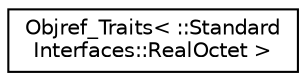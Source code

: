 digraph "Graphical Class Hierarchy"
{
 // INTERACTIVE_SVG=YES
  edge [fontname="Helvetica",fontsize="10",labelfontname="Helvetica",labelfontsize="10"];
  node [fontname="Helvetica",fontsize="10",shape=record];
  rankdir="LR";
  Node1 [label="Objref_Traits\< ::Standard\lInterfaces::RealOctet \>",height=0.2,width=0.4,color="black", fillcolor="white", style="filled",URL="$struct_t_a_o_1_1_objref___traits_3_01_1_1_standard_interfaces_1_1_real_octet_01_4.html"];
}
